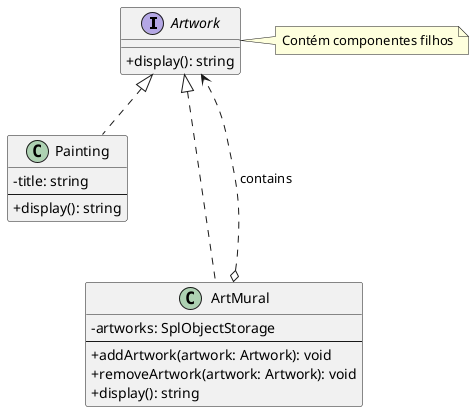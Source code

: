 @startuml Composite
    skinparam classAttributeIconSize 0

    ' Interface Artwork (Component)
    interface Artwork {
        + display(): string
    }

    ' Leaf
    class Painting {
        - title: string
        ---
        + display(): string
    }

    ' Composite
    class ArtMural {
        - artworks: SplObjectStorage
        ---
        + addArtwork(artwork: Artwork): void
        + removeArtwork(artwork: Artwork): void
        + display(): string
    }

    ' Relationships
    Artwork <|.. Painting
    Artwork <|.. ArtMural
    ArtMural o...> Artwork: contains
    note right of Artwork : Contém componentes filhos

@enduml
